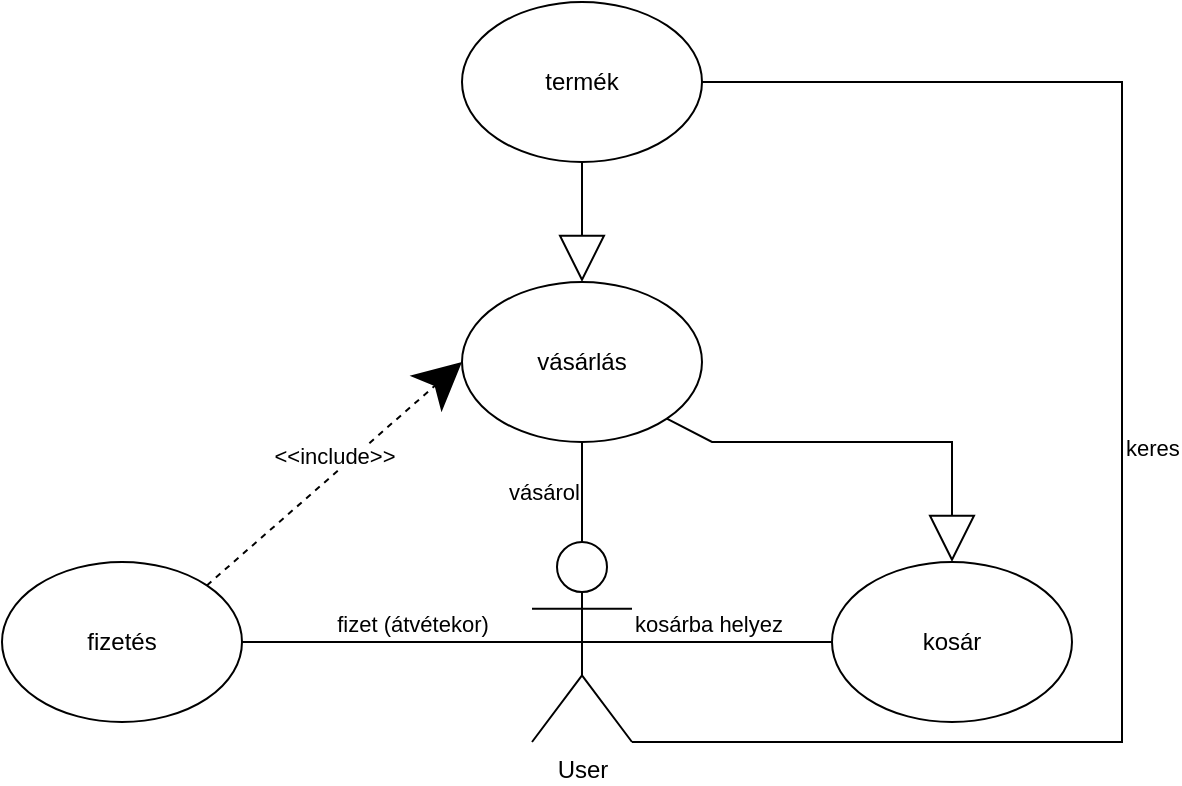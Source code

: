 <mxfile version="15.5.1" type="device"><diagram id="O_qfZu9sJUXTgluew_Pw" name="Page-1"><mxGraphModel dx="1038" dy="551" grid="1" gridSize="10" guides="1" tooltips="1" connect="1" arrows="1" fold="1" page="1" pageScale="1" pageWidth="827" pageHeight="1169" math="0" shadow="0"><root><mxCell id="0"/><mxCell id="1" parent="0"/><mxCell id="El_YtD_rdgq2A11-D5ah-1" value="User" style="shape=umlActor;verticalLabelPosition=bottom;verticalAlign=top;html=1;outlineConnect=0;" vertex="1" parent="1"><mxGeometry x="315" y="280" width="50" height="100" as="geometry"/></mxCell><mxCell id="El_YtD_rdgq2A11-D5ah-21" value="vásárlás" style="ellipse;whiteSpace=wrap;html=1;" vertex="1" parent="1"><mxGeometry x="280" y="150" width="120" height="80" as="geometry"/></mxCell><mxCell id="El_YtD_rdgq2A11-D5ah-22" value="vásárol" style="endArrow=none;html=1;rounded=0;endSize=30;strokeWidth=1;exitX=0.5;exitY=0;exitDx=0;exitDy=0;exitPerimeter=0;labelPosition=left;verticalLabelPosition=middle;align=right;verticalAlign=middle;" edge="1" parent="1" source="El_YtD_rdgq2A11-D5ah-1" target="El_YtD_rdgq2A11-D5ah-21"><mxGeometry width="50" height="50" relative="1" as="geometry"><mxPoint x="575" y="310" as="sourcePoint"/><mxPoint x="625" y="260" as="targetPoint"/></mxGeometry></mxCell><mxCell id="El_YtD_rdgq2A11-D5ah-23" value="termék" style="ellipse;whiteSpace=wrap;html=1;" vertex="1" parent="1"><mxGeometry x="280" y="10" width="120" height="80" as="geometry"/></mxCell><mxCell id="El_YtD_rdgq2A11-D5ah-24" value="" style="endArrow=block;html=1;rounded=0;endSize=21;strokeWidth=1;exitX=0.5;exitY=1;exitDx=0;exitDy=0;entryX=0.5;entryY=0;entryDx=0;entryDy=0;endFill=0;jumpStyle=none;" edge="1" parent="1" source="El_YtD_rdgq2A11-D5ah-23" target="El_YtD_rdgq2A11-D5ah-21"><mxGeometry width="50" height="50" relative="1" as="geometry"><mxPoint x="575" y="310" as="sourcePoint"/><mxPoint x="625" y="260" as="targetPoint"/></mxGeometry></mxCell><mxCell id="El_YtD_rdgq2A11-D5ah-25" value="fizetés" style="ellipse;whiteSpace=wrap;html=1;" vertex="1" parent="1"><mxGeometry x="50" y="290" width="120" height="80" as="geometry"/></mxCell><mxCell id="El_YtD_rdgq2A11-D5ah-26" value="&amp;lt;&amp;lt;include&amp;gt;&amp;gt;" style="endArrow=classic;html=1;rounded=0;endSize=21;strokeWidth=1;jumpStyle=none;entryX=0;entryY=0.5;entryDx=0;entryDy=0;exitX=1;exitY=0;exitDx=0;exitDy=0;dashed=1;labelPosition=center;verticalLabelPosition=top;align=center;verticalAlign=bottom;" edge="1" parent="1" source="El_YtD_rdgq2A11-D5ah-25" target="El_YtD_rdgq2A11-D5ah-21"><mxGeometry width="50" height="50" relative="1" as="geometry"><mxPoint x="575" y="310" as="sourcePoint"/><mxPoint x="625" y="260" as="targetPoint"/></mxGeometry></mxCell><mxCell id="El_YtD_rdgq2A11-D5ah-29" value="kosár" style="ellipse;whiteSpace=wrap;html=1;" vertex="1" parent="1"><mxGeometry x="465" y="290" width="120" height="80" as="geometry"/></mxCell><mxCell id="El_YtD_rdgq2A11-D5ah-30" value="kosárba helyez" style="endArrow=none;html=1;rounded=0;endSize=21;strokeWidth=1;jumpStyle=none;entryX=0.5;entryY=0.5;entryDx=0;entryDy=0;entryPerimeter=0;exitX=0;exitY=0.5;exitDx=0;exitDy=0;labelPosition=center;verticalLabelPosition=top;align=center;verticalAlign=bottom;" edge="1" parent="1" source="El_YtD_rdgq2A11-D5ah-29" target="El_YtD_rdgq2A11-D5ah-1"><mxGeometry width="50" height="50" relative="1" as="geometry"><mxPoint x="575" y="310" as="sourcePoint"/><mxPoint x="625" y="260" as="targetPoint"/></mxGeometry></mxCell><mxCell id="El_YtD_rdgq2A11-D5ah-32" value="" style="endArrow=block;html=1;rounded=0;endSize=21;strokeWidth=1;exitX=1;exitY=1;exitDx=0;exitDy=0;entryX=0.5;entryY=0;entryDx=0;entryDy=0;endFill=0;jumpStyle=none;" edge="1" parent="1" source="El_YtD_rdgq2A11-D5ah-21" target="El_YtD_rdgq2A11-D5ah-29"><mxGeometry width="50" height="50" relative="1" as="geometry"><mxPoint x="755" y="120" as="sourcePoint"/><mxPoint x="755" y="180" as="targetPoint"/><Array as="points"><mxPoint x="405" y="230"/><mxPoint x="525" y="230"/></Array></mxGeometry></mxCell><mxCell id="El_YtD_rdgq2A11-D5ah-33" value="fizet (átvétekor)" style="endArrow=none;html=1;rounded=0;endSize=21;strokeWidth=1;jumpStyle=none;exitX=0.5;exitY=0.5;exitDx=0;exitDy=0;exitPerimeter=0;entryX=1;entryY=0.5;entryDx=0;entryDy=0;labelPosition=center;verticalLabelPosition=top;align=center;verticalAlign=bottom;" edge="1" parent="1" source="El_YtD_rdgq2A11-D5ah-1" target="El_YtD_rdgq2A11-D5ah-25"><mxGeometry width="50" height="50" relative="1" as="geometry"><mxPoint x="390" y="310" as="sourcePoint"/><mxPoint x="440" y="260" as="targetPoint"/></mxGeometry></mxCell><mxCell id="El_YtD_rdgq2A11-D5ah-35" value="keres" style="endArrow=none;html=1;rounded=0;endSize=21;strokeWidth=1;jumpStyle=none;exitX=1;exitY=1;exitDx=0;exitDy=0;exitPerimeter=0;entryX=1;entryY=0.5;entryDx=0;entryDy=0;labelPosition=right;verticalLabelPosition=middle;align=left;verticalAlign=middle;" edge="1" parent="1" source="El_YtD_rdgq2A11-D5ah-1" target="El_YtD_rdgq2A11-D5ah-23"><mxGeometry width="50" height="50" relative="1" as="geometry"><mxPoint x="510" y="310" as="sourcePoint"/><mxPoint x="560" y="260" as="targetPoint"/><Array as="points"><mxPoint x="610" y="380"/><mxPoint x="610" y="50"/></Array></mxGeometry></mxCell></root></mxGraphModel></diagram></mxfile>
